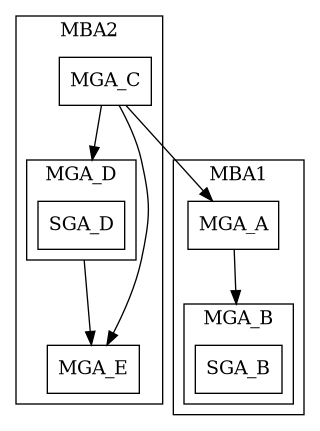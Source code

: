 @startdot grid_balance
digraph G {
    layout=dot;
    compound=true;
    ranksep=1;

    node [label="\N",
        shape=rect,
    ];

    #edge [dir=none];

    subgraph cluster_MBA1 {
        graph [label=MBA1];

        MGA_A;
        subgraph cluster_mga_b {
            graph [label=MGA_B];
            SGA_B;
        }

        MGA_A -> SGA_B [lhead=cluster_mga_b];
    }

    subgraph cluster_MBA2 {
        graph [label=MBA2];
        MGA_C;

        subgraph cluster_mga_d {
            graph [label=MGA_D];
            SGA_D;
        }

        MGA_E;

        MGA_C -> SGA_D [lhead=cluster_mga_d];
        MGA_C -> MGA_E;
        SGA_D -> MGA_E [ltail=cluster_mga_d];

    }
    MGA_C -> MGA_A;
}
@enddot
